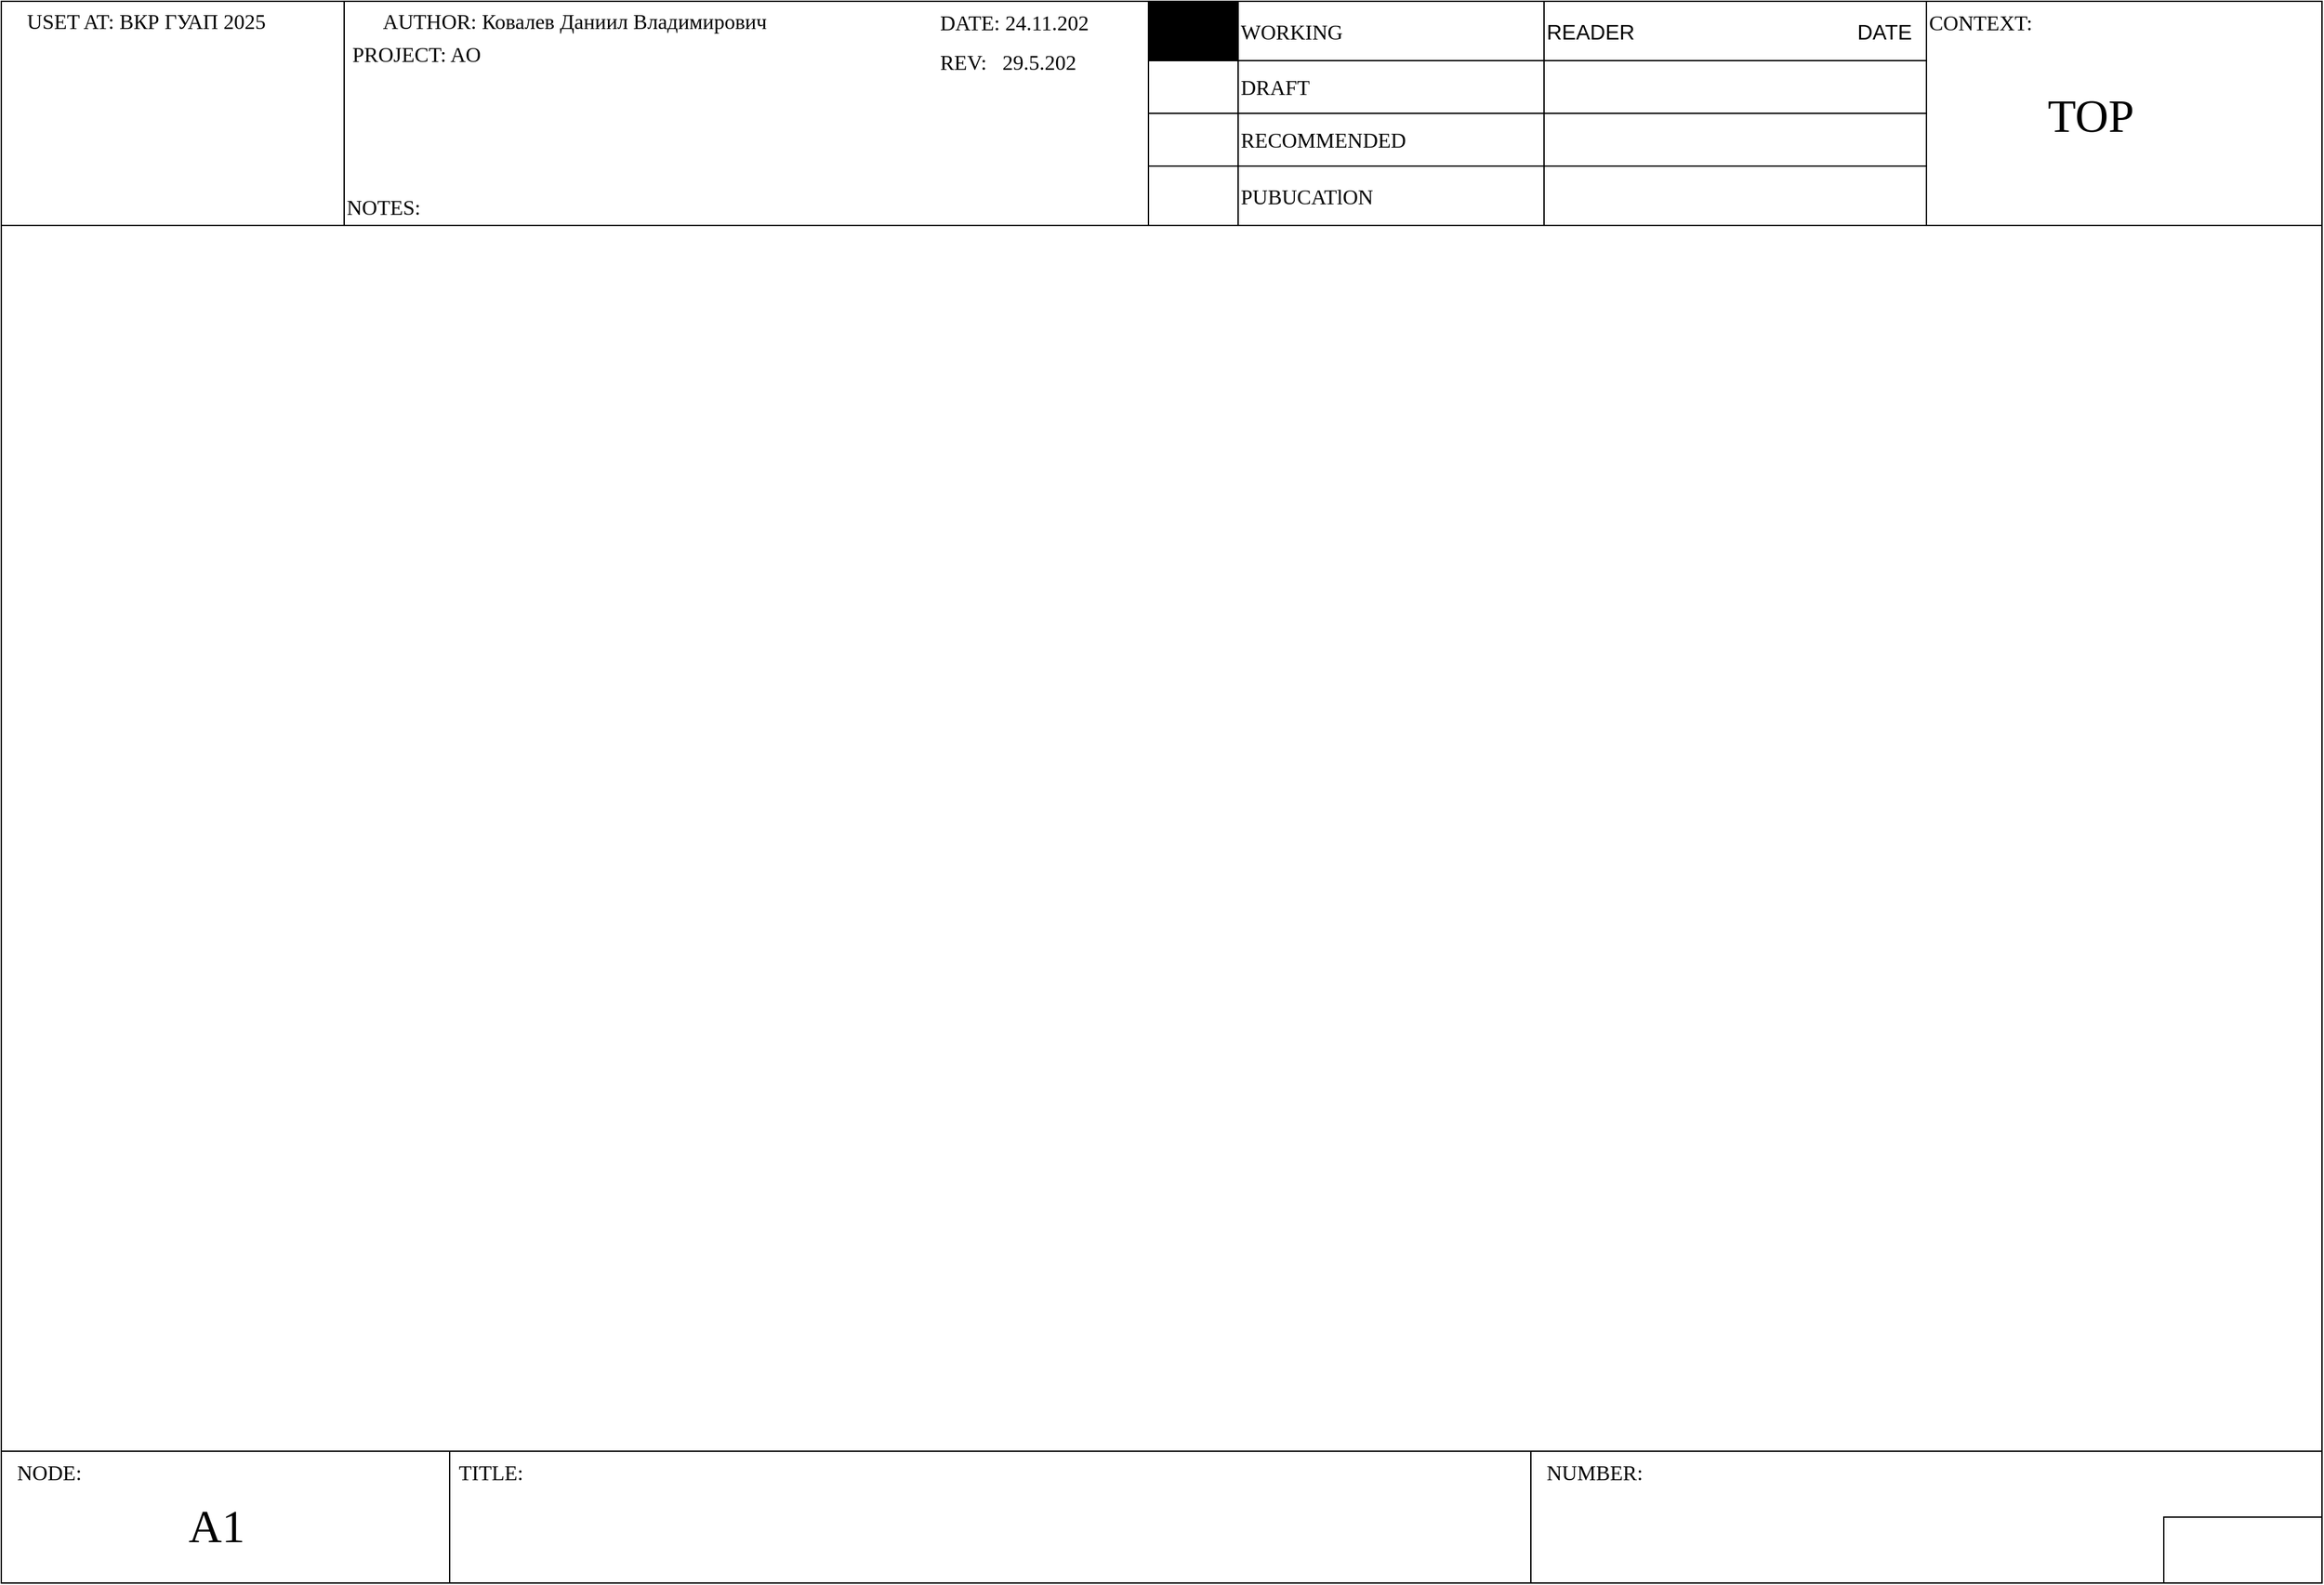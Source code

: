 <mxfile version="27.1.1">
  <diagram id="vyoIxmZsPqyjIaVw20bM" name="ШАБЛОН IDEFO">
    <mxGraphModel dx="3253" dy="1140" grid="1" gridSize="10" guides="1" tooltips="1" connect="1" arrows="1" fold="1" page="1" pageScale="1" pageWidth="1169" pageHeight="1654" math="0" shadow="0">
      <root>
        <mxCell id="0" />
        <mxCell id="1" parent="0" />
        <mxCell id="brCvWR_oo-GiSlmCsP64-2" value="" style="rounded=0;whiteSpace=wrap;html=1;fontFamily=Verdana;fontSize=16;" parent="1" vertex="1">
          <mxGeometry x="-80" y="10" width="1760" height="1190" as="geometry" />
        </mxCell>
        <mxCell id="lTlHiMkp-W4N98VbTwWS-1" value="" style="rounded=0;whiteSpace=wrap;html=1;fontFamily=Verdana;fontSize=16;" parent="1" vertex="1">
          <mxGeometry x="80" y="10" width="1240" height="130" as="geometry" />
        </mxCell>
        <mxCell id="EZrlyoz4cn3X82sRoT2a-1" value="" style="rounded=0;whiteSpace=wrap;html=1;fontFamily=Verdana;fontSize=16;" parent="1" vertex="1">
          <mxGeometry x="80" y="1110" width="1240" height="100" as="geometry" />
        </mxCell>
        <mxCell id="ND0CMPvddl-I8bLgChdX-1" value="" style="rounded=0;whiteSpace=wrap;html=1;fontFamily=Verdana;fontSize=16;" parent="1" vertex="1">
          <mxGeometry x="-80" y="10" width="270" height="170" as="geometry" />
        </mxCell>
        <mxCell id="rLtWRwqCM1n6zOMHBAA3-1" value="" style="rounded=0;whiteSpace=wrap;html=1;fontFamily=Verdana;fontSize=16;" parent="1" vertex="1">
          <mxGeometry x="180" y="10" width="610" height="170" as="geometry" />
        </mxCell>
        <mxCell id="Nfi6m4s9ve7EBqgsBGAA-1" value="" style="rounded=0;whiteSpace=wrap;html=1;fontFamily=Verdana;fontSize=16;" parent="1" vertex="1">
          <mxGeometry x="1310" y="10" width="370" height="170" as="geometry" />
        </mxCell>
        <mxCell id="Nfi6m4s9ve7EBqgsBGAA-2" value="" style="shape=table;startSize=0;container=1;collapsible=0;childLayout=tableLayout;fontSize=16;fontFamily=Verdana;" parent="1" vertex="1">
          <mxGeometry x="790" y="10" width="590" height="170" as="geometry" />
        </mxCell>
        <mxCell id="Nfi6m4s9ve7EBqgsBGAA-3" value="" style="shape=tableRow;horizontal=0;startSize=0;swimlaneHead=0;swimlaneBody=0;strokeColor=inherit;top=0;left=0;bottom=0;right=0;collapsible=0;dropTarget=0;fillColor=none;points=[[0,0.5],[1,0.5]];portConstraint=eastwest;fontSize=16;fontFamily=Verdana;" parent="Nfi6m4s9ve7EBqgsBGAA-2" vertex="1">
          <mxGeometry width="590" height="45" as="geometry" />
        </mxCell>
        <mxCell id="Hvg1TtT1g8CZtlM4cDpY-1" style="shape=partialRectangle;html=1;whiteSpace=wrap;connectable=0;strokeColor=inherit;overflow=hidden;fillColor=#000000;top=0;left=0;bottom=0;right=0;pointerEvents=1;fontSize=16;fontFamily=Verdana;" parent="Nfi6m4s9ve7EBqgsBGAA-3" vertex="1">
          <mxGeometry width="68" height="45" as="geometry">
            <mxRectangle width="68" height="45" as="alternateBounds" />
          </mxGeometry>
        </mxCell>
        <mxCell id="Nfi6m4s9ve7EBqgsBGAA-4" value="WORKING" style="shape=partialRectangle;html=1;whiteSpace=wrap;connectable=0;strokeColor=inherit;overflow=hidden;fillColor=none;top=0;left=0;bottom=0;right=0;pointerEvents=1;fontSize=16;fontFamily=Verdana;align=left;verticalAlign=middle;fontColor=default;" parent="Nfi6m4s9ve7EBqgsBGAA-3" vertex="1">
          <mxGeometry x="68" width="232" height="45" as="geometry">
            <mxRectangle width="232" height="45" as="alternateBounds" />
          </mxGeometry>
        </mxCell>
        <mxCell id="Nfi6m4s9ve7EBqgsBGAA-5" value="&lt;div style=&quot;&quot;&gt;&lt;font&gt;&lt;span style=&quot;background-color: transparent; color: light-dark(rgb(0, 0, 0), rgb(255, 255, 255)); font-family: Helvetica;&quot;&gt;READER&amp;nbsp; &amp;nbsp; &amp;nbsp; &amp;nbsp; &amp;nbsp; &amp;nbsp; &amp;nbsp; &amp;nbsp; &amp;nbsp; &amp;nbsp; &amp;nbsp; &amp;nbsp; &amp;nbsp; &amp;nbsp; &amp;nbsp; &amp;nbsp; &amp;nbsp; &amp;nbsp; &amp;nbsp;&amp;nbsp;&lt;/span&gt;&lt;/font&gt;&lt;span style=&quot;font-family: Helvetica; background-color: transparent; color: light-dark(rgb(0, 0, 0), rgb(255, 255, 255));&quot;&gt;DATE&lt;/span&gt;&lt;/div&gt;" style="shape=partialRectangle;html=1;whiteSpace=wrap;connectable=0;strokeColor=inherit;overflow=hidden;fillColor=none;top=0;left=0;bottom=0;right=0;pointerEvents=1;fontSize=16;fontFamily=Verdana;align=left;" parent="Nfi6m4s9ve7EBqgsBGAA-3" vertex="1">
          <mxGeometry x="300" width="290" height="45" as="geometry">
            <mxRectangle width="290" height="45" as="alternateBounds" />
          </mxGeometry>
        </mxCell>
        <mxCell id="SsCR9MMtvQMCHkJH1o0H-1" value="" style="shape=tableRow;horizontal=0;startSize=0;swimlaneHead=0;swimlaneBody=0;strokeColor=inherit;top=0;left=0;bottom=0;right=0;collapsible=0;dropTarget=0;fillColor=none;points=[[0,0.5],[1,0.5]];portConstraint=eastwest;fontSize=16;fontFamily=Verdana;" parent="Nfi6m4s9ve7EBqgsBGAA-2" vertex="1">
          <mxGeometry y="45" width="590" height="40" as="geometry" />
        </mxCell>
        <mxCell id="Hvg1TtT1g8CZtlM4cDpY-2" style="shape=partialRectangle;html=1;whiteSpace=wrap;connectable=0;strokeColor=inherit;overflow=hidden;fillColor=none;top=0;left=0;bottom=0;right=0;pointerEvents=1;fontSize=16;fontFamily=Verdana;" parent="SsCR9MMtvQMCHkJH1o0H-1" vertex="1">
          <mxGeometry width="68" height="40" as="geometry">
            <mxRectangle width="68" height="40" as="alternateBounds" />
          </mxGeometry>
        </mxCell>
        <mxCell id="SsCR9MMtvQMCHkJH1o0H-2" value="DRAFT" style="shape=partialRectangle;html=1;whiteSpace=wrap;connectable=0;strokeColor=inherit;overflow=hidden;fillColor=none;top=0;left=0;bottom=0;right=0;pointerEvents=1;fontSize=16;fontFamily=Verdana;align=left;verticalAlign=middle;fontColor=default;" parent="SsCR9MMtvQMCHkJH1o0H-1" vertex="1">
          <mxGeometry x="68" width="232" height="40" as="geometry">
            <mxRectangle width="232" height="40" as="alternateBounds" />
          </mxGeometry>
        </mxCell>
        <mxCell id="SsCR9MMtvQMCHkJH1o0H-3" value="" style="shape=partialRectangle;html=1;whiteSpace=wrap;connectable=0;strokeColor=inherit;overflow=hidden;fillColor=none;top=0;left=0;bottom=0;right=0;pointerEvents=1;fontSize=16;fontFamily=Verdana;" parent="SsCR9MMtvQMCHkJH1o0H-1" vertex="1">
          <mxGeometry x="300" width="290" height="40" as="geometry">
            <mxRectangle width="290" height="40" as="alternateBounds" />
          </mxGeometry>
        </mxCell>
        <mxCell id="Nfi6m4s9ve7EBqgsBGAA-7" value="" style="shape=tableRow;horizontal=0;startSize=0;swimlaneHead=0;swimlaneBody=0;strokeColor=inherit;top=0;left=0;bottom=0;right=0;collapsible=0;dropTarget=0;fillColor=none;points=[[0,0.5],[1,0.5]];portConstraint=eastwest;fontSize=16;fontFamily=Verdana;" parent="Nfi6m4s9ve7EBqgsBGAA-2" vertex="1">
          <mxGeometry y="85" width="590" height="40" as="geometry" />
        </mxCell>
        <mxCell id="Hvg1TtT1g8CZtlM4cDpY-3" style="shape=partialRectangle;html=1;whiteSpace=wrap;connectable=0;strokeColor=inherit;overflow=hidden;fillColor=none;top=0;left=0;bottom=0;right=0;pointerEvents=1;fontSize=16;fontFamily=Verdana;" parent="Nfi6m4s9ve7EBqgsBGAA-7" vertex="1">
          <mxGeometry width="68" height="40" as="geometry">
            <mxRectangle width="68" height="40" as="alternateBounds" />
          </mxGeometry>
        </mxCell>
        <mxCell id="Nfi6m4s9ve7EBqgsBGAA-8" value="RECOMMENDED" style="shape=partialRectangle;html=1;whiteSpace=wrap;connectable=0;strokeColor=inherit;overflow=hidden;fillColor=none;top=0;left=0;bottom=0;right=0;pointerEvents=1;fontSize=16;fontFamily=Verdana;align=left;verticalAlign=middle;fontColor=default;" parent="Nfi6m4s9ve7EBqgsBGAA-7" vertex="1">
          <mxGeometry x="68" width="232" height="40" as="geometry">
            <mxRectangle width="232" height="40" as="alternateBounds" />
          </mxGeometry>
        </mxCell>
        <mxCell id="Nfi6m4s9ve7EBqgsBGAA-9" value="" style="shape=partialRectangle;html=1;whiteSpace=wrap;connectable=0;strokeColor=inherit;overflow=hidden;fillColor=none;top=0;left=0;bottom=0;right=0;pointerEvents=1;fontSize=16;fontFamily=Verdana;" parent="Nfi6m4s9ve7EBqgsBGAA-7" vertex="1">
          <mxGeometry x="300" width="290" height="40" as="geometry">
            <mxRectangle width="290" height="40" as="alternateBounds" />
          </mxGeometry>
        </mxCell>
        <mxCell id="peBuyBZpc9wg3IfIyJEK-1" style="shape=tableRow;horizontal=0;startSize=0;swimlaneHead=0;swimlaneBody=0;strokeColor=inherit;top=0;left=0;bottom=0;right=0;collapsible=0;dropTarget=0;fillColor=none;points=[[0,0.5],[1,0.5]];portConstraint=eastwest;fontSize=16;fontFamily=Verdana;" parent="Nfi6m4s9ve7EBqgsBGAA-2" vertex="1">
          <mxGeometry y="125" width="590" height="45" as="geometry" />
        </mxCell>
        <mxCell id="peBuyBZpc9wg3IfIyJEK-2" style="shape=partialRectangle;html=1;whiteSpace=wrap;connectable=0;strokeColor=inherit;overflow=hidden;fillColor=none;top=0;left=0;bottom=0;right=0;pointerEvents=1;fontSize=16;fontFamily=Verdana;" parent="peBuyBZpc9wg3IfIyJEK-1" vertex="1">
          <mxGeometry width="68" height="45" as="geometry">
            <mxRectangle width="68" height="45" as="alternateBounds" />
          </mxGeometry>
        </mxCell>
        <mxCell id="peBuyBZpc9wg3IfIyJEK-3" value="&lt;span style=&quot;text-align: left;&quot;&gt;&lt;font face=&quot;Verdana&quot; style=&quot;&quot;&gt;PUBUCATlON&lt;/font&gt;&lt;/span&gt;" style="shape=partialRectangle;html=1;whiteSpace=wrap;connectable=0;strokeColor=inherit;overflow=hidden;fillColor=none;top=0;left=0;bottom=0;right=0;pointerEvents=1;fontSize=16;fontFamily=Verdana;align=left;verticalAlign=middle;fontColor=default;" parent="peBuyBZpc9wg3IfIyJEK-1" vertex="1">
          <mxGeometry x="68" width="232" height="45" as="geometry">
            <mxRectangle width="232" height="45" as="alternateBounds" />
          </mxGeometry>
        </mxCell>
        <mxCell id="peBuyBZpc9wg3IfIyJEK-4" style="shape=partialRectangle;html=1;whiteSpace=wrap;connectable=0;strokeColor=inherit;overflow=hidden;fillColor=none;top=0;left=0;bottom=0;right=0;pointerEvents=1;fontSize=16;fontFamily=Verdana;" parent="peBuyBZpc9wg3IfIyJEK-1" vertex="1">
          <mxGeometry x="300" width="290" height="45" as="geometry">
            <mxRectangle width="290" height="45" as="alternateBounds" />
          </mxGeometry>
        </mxCell>
        <mxCell id="n-HNzB7ImdNlTNORA_8_-1" value="" style="rounded=0;whiteSpace=wrap;html=1;fontFamily=Verdana;fontSize=16;" parent="1" vertex="1">
          <mxGeometry x="-80" y="1110" width="340" height="100" as="geometry" />
        </mxCell>
        <mxCell id="_iGvZAFRhW6gCMIWb4ro-1" value="" style="rounded=0;whiteSpace=wrap;html=1;fontFamily=Verdana;fontSize=16;" parent="1" vertex="1">
          <mxGeometry x="1080" y="1110" width="600" height="100" as="geometry" />
        </mxCell>
        <mxCell id="jh5EY7OM37Xvqf7loAHh-1" value="" style="rounded=0;whiteSpace=wrap;html=1;fontFamily=Verdana;fontSize=16;" parent="1" vertex="1">
          <mxGeometry x="1560" y="1160" width="120" height="50" as="geometry" />
        </mxCell>
        <mxCell id="b9dGwpFp2rlcPazO0jOL-1" value="USET AT: ВКР ГУАП 2025" style="text;html=1;align=center;verticalAlign=middle;whiteSpace=wrap;rounded=0;fontSize=16;fontStyle=0;fontFamily=Verdana;" parent="1" vertex="1">
          <mxGeometry x="-80" y="10" width="220" height="30" as="geometry" />
        </mxCell>
        <mxCell id="2tV_mJkF2rOimTgEerh2-1" value="AUTHOR: Ковалев Даниил Владимирович" style="text;html=1;align=center;verticalAlign=middle;whiteSpace=wrap;rounded=0;fontSize=16;fontStyle=0;fontFamily=Verdana;" parent="1" vertex="1">
          <mxGeometry x="180" y="10" width="350" height="30" as="geometry" />
        </mxCell>
        <mxCell id="Tus1CYwBwzzdWqSTAiTR-1" value="PROJECT: AO" style="text;html=1;align=center;verticalAlign=middle;whiteSpace=wrap;rounded=0;fontSize=16;fontStyle=0;fontFamily=Verdana;" parent="1" vertex="1">
          <mxGeometry x="180" y="30" width="110" height="40" as="geometry" />
        </mxCell>
        <mxCell id="3Hbc0_z7JorQjnINKf0j-1" value="NOTES: " style="text;whiteSpace=wrap;fontSize=16;fontFamily=Verdana;" parent="1" vertex="1">
          <mxGeometry x="180" y="150" width="260" height="40" as="geometry" />
        </mxCell>
        <mxCell id="nATtFuDjmeUd8UKWd1zz-1" value="DATE: 24.11.202" style="text;whiteSpace=wrap;fontFamily=Verdana;fontSize=16;fontColor=default;fontStyle=0;" parent="1" vertex="1">
          <mxGeometry x="630" y="10" width="160" height="40" as="geometry" />
        </mxCell>
        <mxCell id="kZ8B6VXr_HGnCxGNmRee-1" value="REV:   29.5.202" style="text;whiteSpace=wrap;fontFamily=Verdana;fontSize=16;fontColor=default;fontStyle=0;" parent="1" vertex="1">
          <mxGeometry x="630" y="40" width="160" height="50" as="geometry" />
        </mxCell>
        <mxCell id="5SzBhUhghOWEOnG7yWwI-1" value="CONTEXT:" style="text;whiteSpace=wrap;fontSize=16;fontFamily=Verdana;" parent="1" vertex="1">
          <mxGeometry x="1380" y="10" width="90" height="30" as="geometry" />
        </mxCell>
        <mxCell id="-I6rywTlXrPdSlYeZovr-1" value="TOP" style="text;whiteSpace=wrap;fontSize=35;fontFamily=Verdana;" parent="1" vertex="1">
          <mxGeometry x="1470" y="70" width="80" height="60" as="geometry" />
        </mxCell>
        <mxCell id="MU7JB2E_d_-bETySsOOY-1" value="NODE:" style="text;whiteSpace=wrap;fontSize=16;fontFamily=Verdana;" parent="1" vertex="1">
          <mxGeometry x="-70" y="1110" width="90" height="30" as="geometry" />
        </mxCell>
        <mxCell id="MU7JB2E_d_-bETySsOOY-2" value="A1" style="text;whiteSpace=wrap;fontSize=35;fontFamily=Verdana;" parent="1" vertex="1">
          <mxGeometry x="60" y="1140" width="80" height="60" as="geometry" />
        </mxCell>
        <mxCell id="AZ9yX-P63RRYPemtyzMM-1" value="TITLE:" style="text;whiteSpace=wrap;fontSize=16;fontFamily=Verdana;" parent="1" vertex="1">
          <mxGeometry x="265" y="1110" width="90" height="30" as="geometry" />
        </mxCell>
        <mxCell id="K7PG7zq7iC10-AfaVJLX-1" value="NUMBER:" style="text;whiteSpace=wrap;fontSize=16;fontFamily=Verdana;" parent="1" vertex="1">
          <mxGeometry x="1090" y="1110" width="90" height="30" as="geometry" />
        </mxCell>
      </root>
    </mxGraphModel>
  </diagram>
</mxfile>
